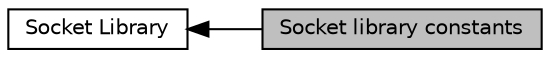 digraph "Socket library constants"
{
  edge [fontname="Helvetica",fontsize="10",labelfontname="Helvetica",labelfontsize="10"];
  node [fontname="Helvetica",fontsize="10",shape=record];
  rankdir=LR;
  Node0 [label="Socket library constants",height=0.2,width=0.4,color="black", fillcolor="grey75", style="filled", fontcolor="black"];
  Node1 [label="Socket Library",height=0.2,width=0.4,color="black", fillcolor="white", style="filled",URL="$group__socketlib.html"];
  Node1->Node0 [shape=plaintext, dir="back", style="solid"];
}
